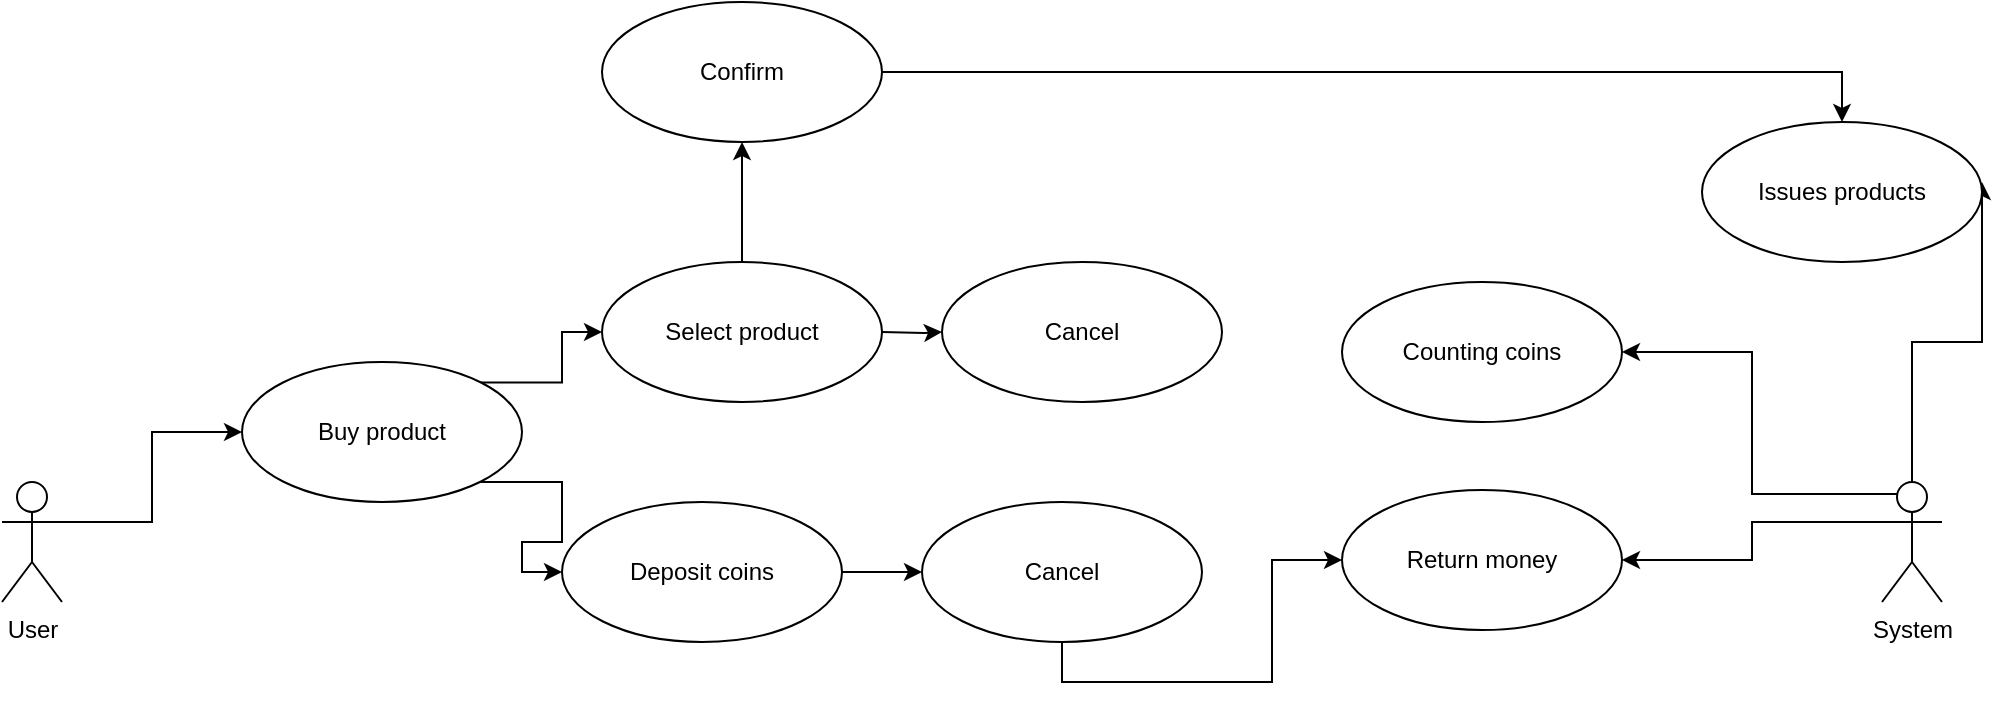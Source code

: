 <mxfile version="13.9.7" type="github">
  <diagram id="KuNzT68XXat6CQH8AHqp" name="Page-1">
    <mxGraphModel dx="1171" dy="668" grid="1" gridSize="10" guides="1" tooltips="1" connect="1" arrows="1" fold="1" page="1" pageScale="1" pageWidth="1169" pageHeight="827" math="0" shadow="0">
      <root>
        <mxCell id="0" />
        <mxCell id="1" parent="0" />
        <mxCell id="kkmzSnsrUQVAH4hBkXNM-33" style="edgeStyle=orthogonalEdgeStyle;rounded=0;orthogonalLoop=1;jettySize=auto;html=1;exitX=1;exitY=0.333;exitDx=0;exitDy=0;exitPerimeter=0;" edge="1" parent="1" source="kkmzSnsrUQVAH4hBkXNM-22" target="kkmzSnsrUQVAH4hBkXNM-26">
          <mxGeometry relative="1" as="geometry" />
        </mxCell>
        <mxCell id="kkmzSnsrUQVAH4hBkXNM-22" value="User" style="shape=umlActor;verticalLabelPosition=bottom;verticalAlign=top;html=1;outlineConnect=0;" vertex="1" parent="1">
          <mxGeometry x="140" y="270" width="30" height="60" as="geometry" />
        </mxCell>
        <mxCell id="kkmzSnsrUQVAH4hBkXNM-39" style="edgeStyle=orthogonalEdgeStyle;rounded=0;orthogonalLoop=1;jettySize=auto;html=1;" edge="1" parent="1" source="kkmzSnsrUQVAH4hBkXNM-25" target="kkmzSnsrUQVAH4hBkXNM-40">
          <mxGeometry relative="1" as="geometry">
            <mxPoint x="670" y="270" as="targetPoint" />
          </mxGeometry>
        </mxCell>
        <mxCell id="kkmzSnsrUQVAH4hBkXNM-25" value="Deposit coins" style="ellipse;whiteSpace=wrap;html=1;" vertex="1" parent="1">
          <mxGeometry x="420" y="280" width="140" height="70" as="geometry" />
        </mxCell>
        <mxCell id="kkmzSnsrUQVAH4hBkXNM-48" style="edgeStyle=orthogonalEdgeStyle;rounded=0;orthogonalLoop=1;jettySize=auto;html=1;exitX=1;exitY=0;exitDx=0;exitDy=0;entryX=0;entryY=0.5;entryDx=0;entryDy=0;" edge="1" parent="1" source="kkmzSnsrUQVAH4hBkXNM-26" target="kkmzSnsrUQVAH4hBkXNM-37">
          <mxGeometry relative="1" as="geometry" />
        </mxCell>
        <mxCell id="kkmzSnsrUQVAH4hBkXNM-49" style="edgeStyle=orthogonalEdgeStyle;rounded=0;orthogonalLoop=1;jettySize=auto;html=1;" edge="1" parent="1" source="kkmzSnsrUQVAH4hBkXNM-26" target="kkmzSnsrUQVAH4hBkXNM-25">
          <mxGeometry relative="1" as="geometry">
            <Array as="points">
              <mxPoint x="420" y="270" />
              <mxPoint x="420" y="300" />
              <mxPoint x="400" y="300" />
              <mxPoint x="400" y="315" />
            </Array>
          </mxGeometry>
        </mxCell>
        <mxCell id="kkmzSnsrUQVAH4hBkXNM-26" value="Buy product" style="ellipse;whiteSpace=wrap;html=1;" vertex="1" parent="1">
          <mxGeometry x="260" y="210" width="140" height="70" as="geometry" />
        </mxCell>
        <mxCell id="kkmzSnsrUQVAH4hBkXNM-52" style="edgeStyle=orthogonalEdgeStyle;rounded=0;orthogonalLoop=1;jettySize=auto;html=1;exitX=0;exitY=0.333;exitDx=0;exitDy=0;exitPerimeter=0;" edge="1" parent="1" source="kkmzSnsrUQVAH4hBkXNM-34" target="kkmzSnsrUQVAH4hBkXNM-43">
          <mxGeometry relative="1" as="geometry" />
        </mxCell>
        <mxCell id="kkmzSnsrUQVAH4hBkXNM-53" style="edgeStyle=orthogonalEdgeStyle;rounded=0;orthogonalLoop=1;jettySize=auto;html=1;entryX=1;entryY=0.429;entryDx=0;entryDy=0;entryPerimeter=0;" edge="1" parent="1" source="kkmzSnsrUQVAH4hBkXNM-34" target="kkmzSnsrUQVAH4hBkXNM-51">
          <mxGeometry relative="1" as="geometry">
            <Array as="points">
              <mxPoint x="1095" y="200" />
            </Array>
          </mxGeometry>
        </mxCell>
        <mxCell id="kkmzSnsrUQVAH4hBkXNM-54" style="edgeStyle=orthogonalEdgeStyle;rounded=0;orthogonalLoop=1;jettySize=auto;html=1;exitX=0.25;exitY=0.1;exitDx=0;exitDy=0;exitPerimeter=0;entryX=1;entryY=0.5;entryDx=0;entryDy=0;" edge="1" parent="1" source="kkmzSnsrUQVAH4hBkXNM-34" target="kkmzSnsrUQVAH4hBkXNM-50">
          <mxGeometry relative="1" as="geometry" />
        </mxCell>
        <mxCell id="kkmzSnsrUQVAH4hBkXNM-34" value="System" style="shape=umlActor;verticalLabelPosition=bottom;verticalAlign=top;html=1;" vertex="1" parent="1">
          <mxGeometry x="1080" y="270" width="30" height="60" as="geometry" />
        </mxCell>
        <mxCell id="kkmzSnsrUQVAH4hBkXNM-47" style="edgeStyle=orthogonalEdgeStyle;rounded=0;orthogonalLoop=1;jettySize=auto;html=1;exitX=0.5;exitY=0;exitDx=0;exitDy=0;entryX=0.5;entryY=1;entryDx=0;entryDy=0;" edge="1" parent="1" source="kkmzSnsrUQVAH4hBkXNM-37" target="kkmzSnsrUQVAH4hBkXNM-46">
          <mxGeometry relative="1" as="geometry" />
        </mxCell>
        <mxCell id="kkmzSnsrUQVAH4hBkXNM-37" value="Select product" style="ellipse;whiteSpace=wrap;html=1;" vertex="1" parent="1">
          <mxGeometry x="440" y="160" width="140" height="70" as="geometry" />
        </mxCell>
        <mxCell id="kkmzSnsrUQVAH4hBkXNM-44" style="edgeStyle=orthogonalEdgeStyle;rounded=0;orthogonalLoop=1;jettySize=auto;html=1;exitX=0.5;exitY=1;exitDx=0;exitDy=0;entryX=0;entryY=0.5;entryDx=0;entryDy=0;" edge="1" parent="1" source="kkmzSnsrUQVAH4hBkXNM-40" target="kkmzSnsrUQVAH4hBkXNM-43">
          <mxGeometry relative="1" as="geometry">
            <Array as="points">
              <mxPoint x="670" y="370" />
              <mxPoint x="775" y="370" />
              <mxPoint x="775" y="309" />
              <mxPoint x="810" y="309" />
            </Array>
          </mxGeometry>
        </mxCell>
        <mxCell id="kkmzSnsrUQVAH4hBkXNM-40" value="Cancel" style="ellipse;whiteSpace=wrap;html=1;" vertex="1" parent="1">
          <mxGeometry x="600" y="280" width="140" height="70" as="geometry" />
        </mxCell>
        <mxCell id="kkmzSnsrUQVAH4hBkXNM-41" style="edgeStyle=orthogonalEdgeStyle;rounded=0;orthogonalLoop=1;jettySize=auto;html=1;" edge="1" parent="1" target="kkmzSnsrUQVAH4hBkXNM-42">
          <mxGeometry relative="1" as="geometry">
            <mxPoint x="670" y="150" as="targetPoint" />
            <mxPoint x="580" y="195" as="sourcePoint" />
          </mxGeometry>
        </mxCell>
        <mxCell id="kkmzSnsrUQVAH4hBkXNM-42" value="Cancel" style="ellipse;whiteSpace=wrap;html=1;" vertex="1" parent="1">
          <mxGeometry x="610" y="160" width="140" height="70" as="geometry" />
        </mxCell>
        <mxCell id="kkmzSnsrUQVAH4hBkXNM-43" value="Return money" style="ellipse;whiteSpace=wrap;html=1;" vertex="1" parent="1">
          <mxGeometry x="810" y="274" width="140" height="70" as="geometry" />
        </mxCell>
        <mxCell id="kkmzSnsrUQVAH4hBkXNM-55" style="edgeStyle=orthogonalEdgeStyle;rounded=0;orthogonalLoop=1;jettySize=auto;html=1;entryX=0.5;entryY=0;entryDx=0;entryDy=0;" edge="1" parent="1" source="kkmzSnsrUQVAH4hBkXNM-46" target="kkmzSnsrUQVAH4hBkXNM-51">
          <mxGeometry relative="1" as="geometry" />
        </mxCell>
        <mxCell id="kkmzSnsrUQVAH4hBkXNM-46" value="Confirm" style="ellipse;whiteSpace=wrap;html=1;" vertex="1" parent="1">
          <mxGeometry x="440" y="30" width="140" height="70" as="geometry" />
        </mxCell>
        <mxCell id="kkmzSnsrUQVAH4hBkXNM-50" value="Counting coins" style="ellipse;whiteSpace=wrap;html=1;" vertex="1" parent="1">
          <mxGeometry x="810" y="170" width="140" height="70" as="geometry" />
        </mxCell>
        <mxCell id="kkmzSnsrUQVAH4hBkXNM-51" value="Issues products" style="ellipse;whiteSpace=wrap;html=1;" vertex="1" parent="1">
          <mxGeometry x="990" y="90" width="140" height="70" as="geometry" />
        </mxCell>
      </root>
    </mxGraphModel>
  </diagram>
</mxfile>
